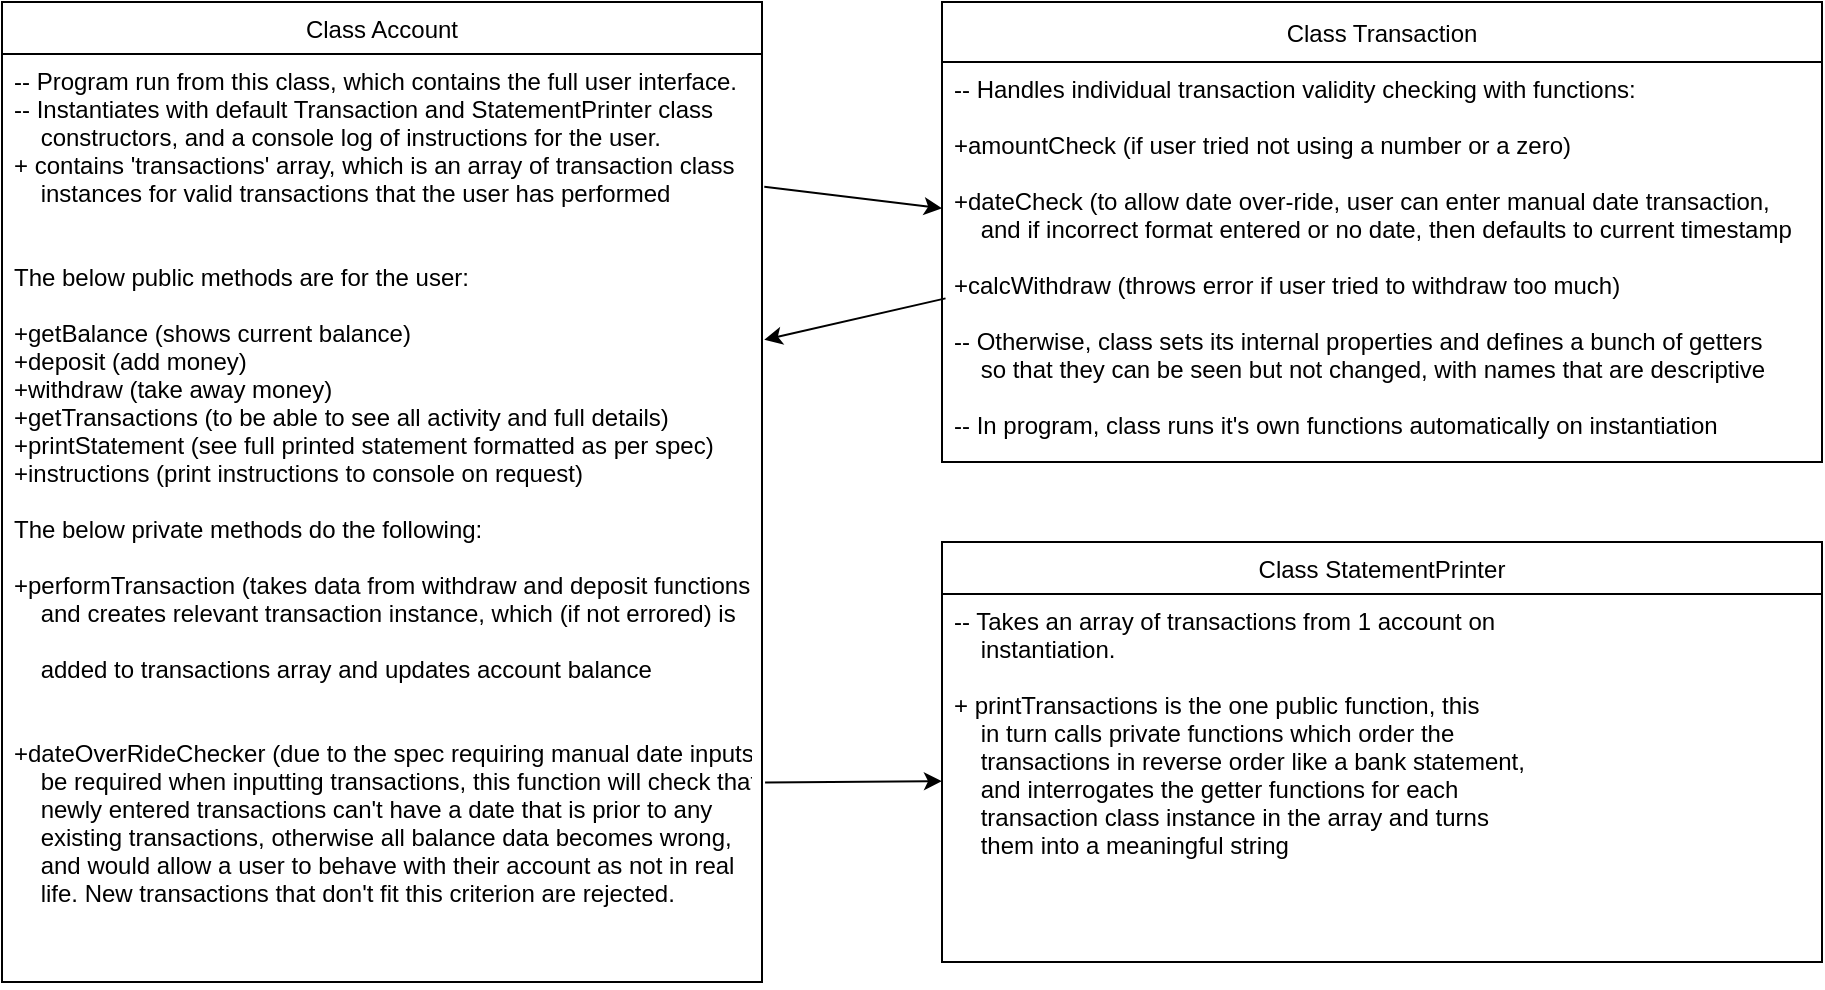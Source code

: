 <mxfile>
    <diagram id="0VEIgaSHK0WaQCmv6VOp" name="Page-1">
        <mxGraphModel dx="2259" dy="476" grid="1" gridSize="10" guides="1" tooltips="1" connect="1" arrows="1" fold="1" page="1" pageScale="1" pageWidth="850" pageHeight="1100" math="0" shadow="0">
            <root>
                <mxCell id="0"/>
                <mxCell id="1" parent="0"/>
                <mxCell id="2" value="Class Account" style="swimlane;fontStyle=0;childLayout=stackLayout;horizontal=1;startSize=26;fillColor=none;horizontalStack=0;resizeParent=1;resizeParentMax=0;resizeLast=0;collapsible=1;marginBottom=0;" parent="1" vertex="1">
                    <mxGeometry x="-150" y="100" width="380" height="490" as="geometry"/>
                </mxCell>
                <mxCell id="3" value="-- Program run from this class, which contains the full user interface.&#10;-- Instantiates with default Transaction and StatementPrinter class &#10;    constructors, and a console log of instructions for the user.&#10;+ contains 'transactions' array, which is an array of transaction class &#10;    instances for valid transactions that the user has performed&#10;&#10;&#10; The below public methods are for the user:&#10;&#10;+getBalance (shows current balance)&#10;+deposit (add money)&#10;+withdraw (take away money)&#10;+getTransactions (to be able to see all activity and full details)&#10;+printStatement (see full printed statement formatted as per spec)&#10;+instructions (print instructions to console on request)&#10;&#10;The below private methods do the following:&#10;&#10;+performTransaction (takes data from withdraw and deposit functions&#10;    and creates relevant transaction instance, which (if not errored) is&#10;&#10;    added to transactions array and updates account balance&#10;&#10;&#10;+dateOverRideChecker (due to the spec requiring manual date inputs&#10;    be required when inputting transactions, this function will check that&#10;    newly entered transactions can't have a date that is prior to any&#10;    existing transactions, otherwise all balance data becomes wrong,&#10;    and would allow a user to behave with their account as not in real &#10;    life. New transactions that don't fit this criterion are rejected.&#10;&#10;" style="text;strokeColor=none;fillColor=none;align=left;verticalAlign=top;spacingLeft=4;spacingRight=4;overflow=hidden;rotatable=0;points=[[0,0.5],[1,0.5]];portConstraint=eastwest;" parent="2" vertex="1">
                    <mxGeometry y="26" width="380" height="464" as="geometry"/>
                </mxCell>
                <mxCell id="6" value="Class Transaction" style="swimlane;fontStyle=0;childLayout=stackLayout;horizontal=1;startSize=30;fillColor=none;horizontalStack=0;resizeParent=1;resizeParentMax=0;resizeLast=0;collapsible=1;marginBottom=0;" parent="1" vertex="1">
                    <mxGeometry x="320" y="100" width="440" height="230" as="geometry"/>
                </mxCell>
                <mxCell id="7" value="-- Handles individual transaction validity checking with functions:&#10;&#10;+amountCheck (if user tried not using a number or a zero)&#10;&#10;+dateCheck (to allow date over-ride, user can enter manual date transaction, &#10;    and if incorrect format entered or no date, then defaults to current timestamp&#10;&#10;+calcWithdraw (throws error if user tried to withdraw too much)&#10;&#10;-- Otherwise, class sets its internal properties and defines a bunch of getters&#10;    so that they can be seen but not changed, with names that are descriptive&#10;&#10;-- In program, class runs it's own functions automatically on instantiation&#10;" style="text;strokeColor=none;fillColor=none;align=left;verticalAlign=top;spacingLeft=4;spacingRight=4;overflow=hidden;rotatable=0;points=[[0,0.5],[1,0.5]];portConstraint=eastwest;fontStyle=0" parent="6" vertex="1">
                    <mxGeometry y="30" width="440" height="200" as="geometry"/>
                </mxCell>
                <mxCell id="10" value="Class StatementPrinter" style="swimlane;fontStyle=0;childLayout=stackLayout;horizontal=1;startSize=26;fillColor=none;horizontalStack=0;resizeParent=1;resizeParentMax=0;resizeLast=0;collapsible=1;marginBottom=0;" parent="1" vertex="1">
                    <mxGeometry x="320" y="370" width="440" height="210" as="geometry"/>
                </mxCell>
                <mxCell id="11" value="-- Takes an array of transactions from 1 account on &#10;    instantiation.&#10;&#10;+ printTransactions is the one public function, this&#10;    in turn calls private functions which order the &#10;    transactions in reverse order like a bank statement,&#10;    and interrogates the getter functions for each&#10;    transaction class instance in the array and turns&#10;    them into a meaningful string" style="text;strokeColor=none;fillColor=none;align=left;verticalAlign=top;spacingLeft=4;spacingRight=4;overflow=hidden;rotatable=0;points=[[0,0.5],[1,0.5]];portConstraint=eastwest;" parent="10" vertex="1">
                    <mxGeometry y="26" width="440" height="184" as="geometry"/>
                </mxCell>
                <mxCell id="13" style="edgeStyle=none;html=1;exitX=1.003;exitY=0.143;exitDx=0;exitDy=0;exitPerimeter=0;" edge="1" parent="1" source="3" target="7">
                    <mxGeometry relative="1" as="geometry"/>
                </mxCell>
                <mxCell id="14" style="edgeStyle=none;html=1;entryX=1.003;entryY=0.308;entryDx=0;entryDy=0;entryPerimeter=0;exitX=0.004;exitY=0.591;exitDx=0;exitDy=0;exitPerimeter=0;" edge="1" parent="1" source="7" target="3">
                    <mxGeometry relative="1" as="geometry"/>
                </mxCell>
                <mxCell id="15" style="edgeStyle=none;html=1;exitX=1.004;exitY=0.785;exitDx=0;exitDy=0;exitPerimeter=0;" edge="1" parent="1" source="3" target="11">
                    <mxGeometry relative="1" as="geometry"/>
                </mxCell>
            </root>
        </mxGraphModel>
    </diagram>
</mxfile>